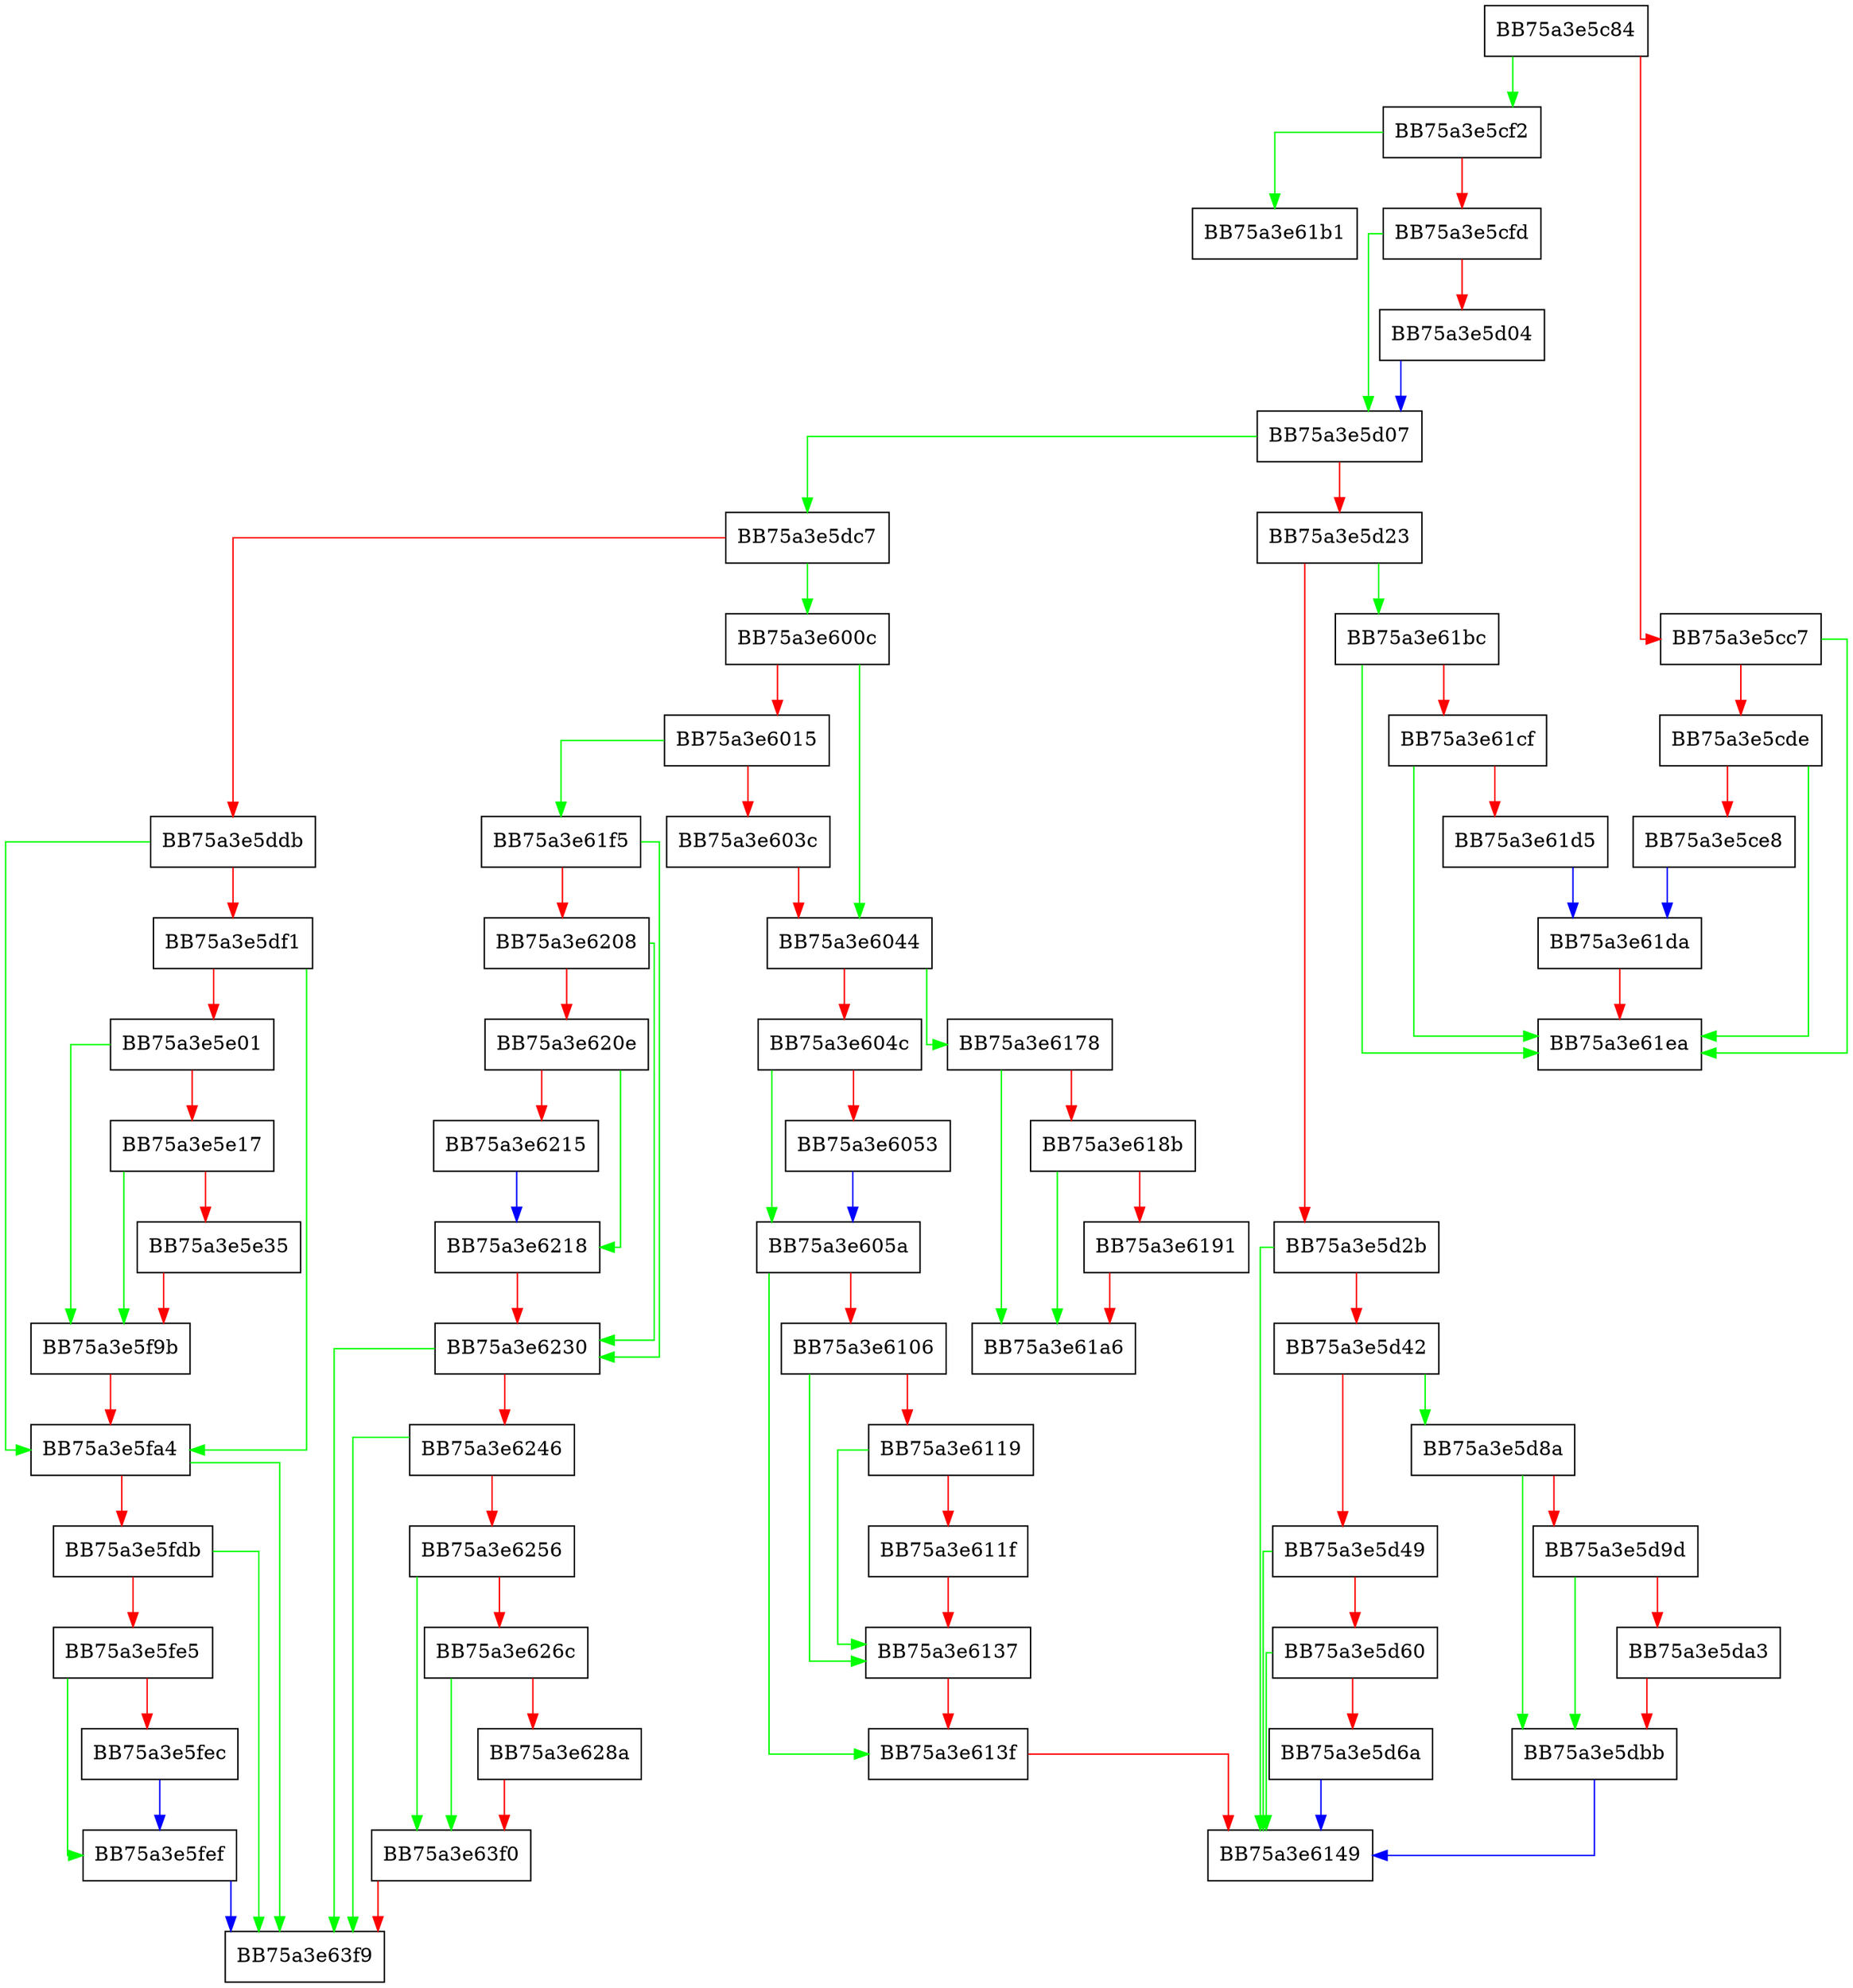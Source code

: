 digraph SetOrOverwriteContext {
  node [shape="box"];
  graph [splines=ortho];
  BB75a3e5c84 -> BB75a3e5cf2 [color="green"];
  BB75a3e5c84 -> BB75a3e5cc7 [color="red"];
  BB75a3e5cc7 -> BB75a3e61ea [color="green"];
  BB75a3e5cc7 -> BB75a3e5cde [color="red"];
  BB75a3e5cde -> BB75a3e61ea [color="green"];
  BB75a3e5cde -> BB75a3e5ce8 [color="red"];
  BB75a3e5ce8 -> BB75a3e61da [color="blue"];
  BB75a3e5cf2 -> BB75a3e61b1 [color="green"];
  BB75a3e5cf2 -> BB75a3e5cfd [color="red"];
  BB75a3e5cfd -> BB75a3e5d07 [color="green"];
  BB75a3e5cfd -> BB75a3e5d04 [color="red"];
  BB75a3e5d04 -> BB75a3e5d07 [color="blue"];
  BB75a3e5d07 -> BB75a3e5dc7 [color="green"];
  BB75a3e5d07 -> BB75a3e5d23 [color="red"];
  BB75a3e5d23 -> BB75a3e61bc [color="green"];
  BB75a3e5d23 -> BB75a3e5d2b [color="red"];
  BB75a3e5d2b -> BB75a3e6149 [color="green"];
  BB75a3e5d2b -> BB75a3e5d42 [color="red"];
  BB75a3e5d42 -> BB75a3e5d8a [color="green"];
  BB75a3e5d42 -> BB75a3e5d49 [color="red"];
  BB75a3e5d49 -> BB75a3e6149 [color="green"];
  BB75a3e5d49 -> BB75a3e5d60 [color="red"];
  BB75a3e5d60 -> BB75a3e6149 [color="green"];
  BB75a3e5d60 -> BB75a3e5d6a [color="red"];
  BB75a3e5d6a -> BB75a3e6149 [color="blue"];
  BB75a3e5d8a -> BB75a3e5dbb [color="green"];
  BB75a3e5d8a -> BB75a3e5d9d [color="red"];
  BB75a3e5d9d -> BB75a3e5dbb [color="green"];
  BB75a3e5d9d -> BB75a3e5da3 [color="red"];
  BB75a3e5da3 -> BB75a3e5dbb [color="red"];
  BB75a3e5dbb -> BB75a3e6149 [color="blue"];
  BB75a3e5dc7 -> BB75a3e600c [color="green"];
  BB75a3e5dc7 -> BB75a3e5ddb [color="red"];
  BB75a3e5ddb -> BB75a3e5fa4 [color="green"];
  BB75a3e5ddb -> BB75a3e5df1 [color="red"];
  BB75a3e5df1 -> BB75a3e5fa4 [color="green"];
  BB75a3e5df1 -> BB75a3e5e01 [color="red"];
  BB75a3e5e01 -> BB75a3e5f9b [color="green"];
  BB75a3e5e01 -> BB75a3e5e17 [color="red"];
  BB75a3e5e17 -> BB75a3e5f9b [color="green"];
  BB75a3e5e17 -> BB75a3e5e35 [color="red"];
  BB75a3e5e35 -> BB75a3e5f9b [color="red"];
  BB75a3e5f9b -> BB75a3e5fa4 [color="red"];
  BB75a3e5fa4 -> BB75a3e63f9 [color="green"];
  BB75a3e5fa4 -> BB75a3e5fdb [color="red"];
  BB75a3e5fdb -> BB75a3e63f9 [color="green"];
  BB75a3e5fdb -> BB75a3e5fe5 [color="red"];
  BB75a3e5fe5 -> BB75a3e5fef [color="green"];
  BB75a3e5fe5 -> BB75a3e5fec [color="red"];
  BB75a3e5fec -> BB75a3e5fef [color="blue"];
  BB75a3e5fef -> BB75a3e63f9 [color="blue"];
  BB75a3e600c -> BB75a3e6044 [color="green"];
  BB75a3e600c -> BB75a3e6015 [color="red"];
  BB75a3e6015 -> BB75a3e61f5 [color="green"];
  BB75a3e6015 -> BB75a3e603c [color="red"];
  BB75a3e603c -> BB75a3e6044 [color="red"];
  BB75a3e6044 -> BB75a3e6178 [color="green"];
  BB75a3e6044 -> BB75a3e604c [color="red"];
  BB75a3e604c -> BB75a3e605a [color="green"];
  BB75a3e604c -> BB75a3e6053 [color="red"];
  BB75a3e6053 -> BB75a3e605a [color="blue"];
  BB75a3e605a -> BB75a3e613f [color="green"];
  BB75a3e605a -> BB75a3e6106 [color="red"];
  BB75a3e6106 -> BB75a3e6137 [color="green"];
  BB75a3e6106 -> BB75a3e6119 [color="red"];
  BB75a3e6119 -> BB75a3e6137 [color="green"];
  BB75a3e6119 -> BB75a3e611f [color="red"];
  BB75a3e611f -> BB75a3e6137 [color="red"];
  BB75a3e6137 -> BB75a3e613f [color="red"];
  BB75a3e613f -> BB75a3e6149 [color="red"];
  BB75a3e6178 -> BB75a3e61a6 [color="green"];
  BB75a3e6178 -> BB75a3e618b [color="red"];
  BB75a3e618b -> BB75a3e61a6 [color="green"];
  BB75a3e618b -> BB75a3e6191 [color="red"];
  BB75a3e6191 -> BB75a3e61a6 [color="red"];
  BB75a3e61bc -> BB75a3e61ea [color="green"];
  BB75a3e61bc -> BB75a3e61cf [color="red"];
  BB75a3e61cf -> BB75a3e61ea [color="green"];
  BB75a3e61cf -> BB75a3e61d5 [color="red"];
  BB75a3e61d5 -> BB75a3e61da [color="blue"];
  BB75a3e61da -> BB75a3e61ea [color="red"];
  BB75a3e61f5 -> BB75a3e6230 [color="green"];
  BB75a3e61f5 -> BB75a3e6208 [color="red"];
  BB75a3e6208 -> BB75a3e6230 [color="green"];
  BB75a3e6208 -> BB75a3e620e [color="red"];
  BB75a3e620e -> BB75a3e6218 [color="green"];
  BB75a3e620e -> BB75a3e6215 [color="red"];
  BB75a3e6215 -> BB75a3e6218 [color="blue"];
  BB75a3e6218 -> BB75a3e6230 [color="red"];
  BB75a3e6230 -> BB75a3e63f9 [color="green"];
  BB75a3e6230 -> BB75a3e6246 [color="red"];
  BB75a3e6246 -> BB75a3e63f9 [color="green"];
  BB75a3e6246 -> BB75a3e6256 [color="red"];
  BB75a3e6256 -> BB75a3e63f0 [color="green"];
  BB75a3e6256 -> BB75a3e626c [color="red"];
  BB75a3e626c -> BB75a3e63f0 [color="green"];
  BB75a3e626c -> BB75a3e628a [color="red"];
  BB75a3e628a -> BB75a3e63f0 [color="red"];
  BB75a3e63f0 -> BB75a3e63f9 [color="red"];
}